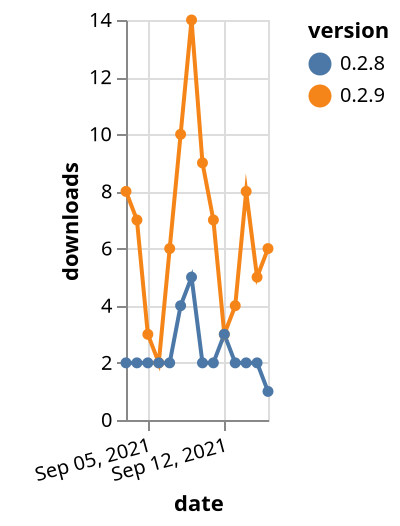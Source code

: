 {"$schema": "https://vega.github.io/schema/vega-lite/v5.json", "description": "A simple bar chart with embedded data.", "data": {"values": [{"date": "2021-09-03", "total": 99006, "delta": 8, "version": "0.2.9"}, {"date": "2021-09-04", "total": 99013, "delta": 7, "version": "0.2.9"}, {"date": "2021-09-05", "total": 99016, "delta": 3, "version": "0.2.9"}, {"date": "2021-09-06", "total": 99018, "delta": 2, "version": "0.2.9"}, {"date": "2021-09-07", "total": 99024, "delta": 6, "version": "0.2.9"}, {"date": "2021-09-08", "total": 99034, "delta": 10, "version": "0.2.9"}, {"date": "2021-09-09", "total": 99048, "delta": 14, "version": "0.2.9"}, {"date": "2021-09-10", "total": 99057, "delta": 9, "version": "0.2.9"}, {"date": "2021-09-11", "total": 99064, "delta": 7, "version": "0.2.9"}, {"date": "2021-09-12", "total": 99067, "delta": 3, "version": "0.2.9"}, {"date": "2021-09-13", "total": 99071, "delta": 4, "version": "0.2.9"}, {"date": "2021-09-14", "total": 99079, "delta": 8, "version": "0.2.9"}, {"date": "2021-09-15", "total": 99084, "delta": 5, "version": "0.2.9"}, {"date": "2021-09-16", "total": 99090, "delta": 6, "version": "0.2.9"}, {"date": "2021-09-03", "total": 12987, "delta": 2, "version": "0.2.8"}, {"date": "2021-09-04", "total": 12989, "delta": 2, "version": "0.2.8"}, {"date": "2021-09-05", "total": 12991, "delta": 2, "version": "0.2.8"}, {"date": "2021-09-06", "total": 12993, "delta": 2, "version": "0.2.8"}, {"date": "2021-09-07", "total": 12995, "delta": 2, "version": "0.2.8"}, {"date": "2021-09-08", "total": 12999, "delta": 4, "version": "0.2.8"}, {"date": "2021-09-09", "total": 13004, "delta": 5, "version": "0.2.8"}, {"date": "2021-09-10", "total": 13006, "delta": 2, "version": "0.2.8"}, {"date": "2021-09-11", "total": 13008, "delta": 2, "version": "0.2.8"}, {"date": "2021-09-12", "total": 13011, "delta": 3, "version": "0.2.8"}, {"date": "2021-09-13", "total": 13013, "delta": 2, "version": "0.2.8"}, {"date": "2021-09-14", "total": 13015, "delta": 2, "version": "0.2.8"}, {"date": "2021-09-15", "total": 13017, "delta": 2, "version": "0.2.8"}, {"date": "2021-09-16", "total": 13018, "delta": 1, "version": "0.2.8"}]}, "width": "container", "mark": {"type": "line", "point": {"filled": true}}, "encoding": {"x": {"field": "date", "type": "temporal", "timeUnit": "yearmonthdate", "title": "date", "axis": {"labelAngle": -15}}, "y": {"field": "delta", "type": "quantitative", "title": "downloads"}, "color": {"field": "version", "type": "nominal"}, "tooltip": {"field": "delta"}}}